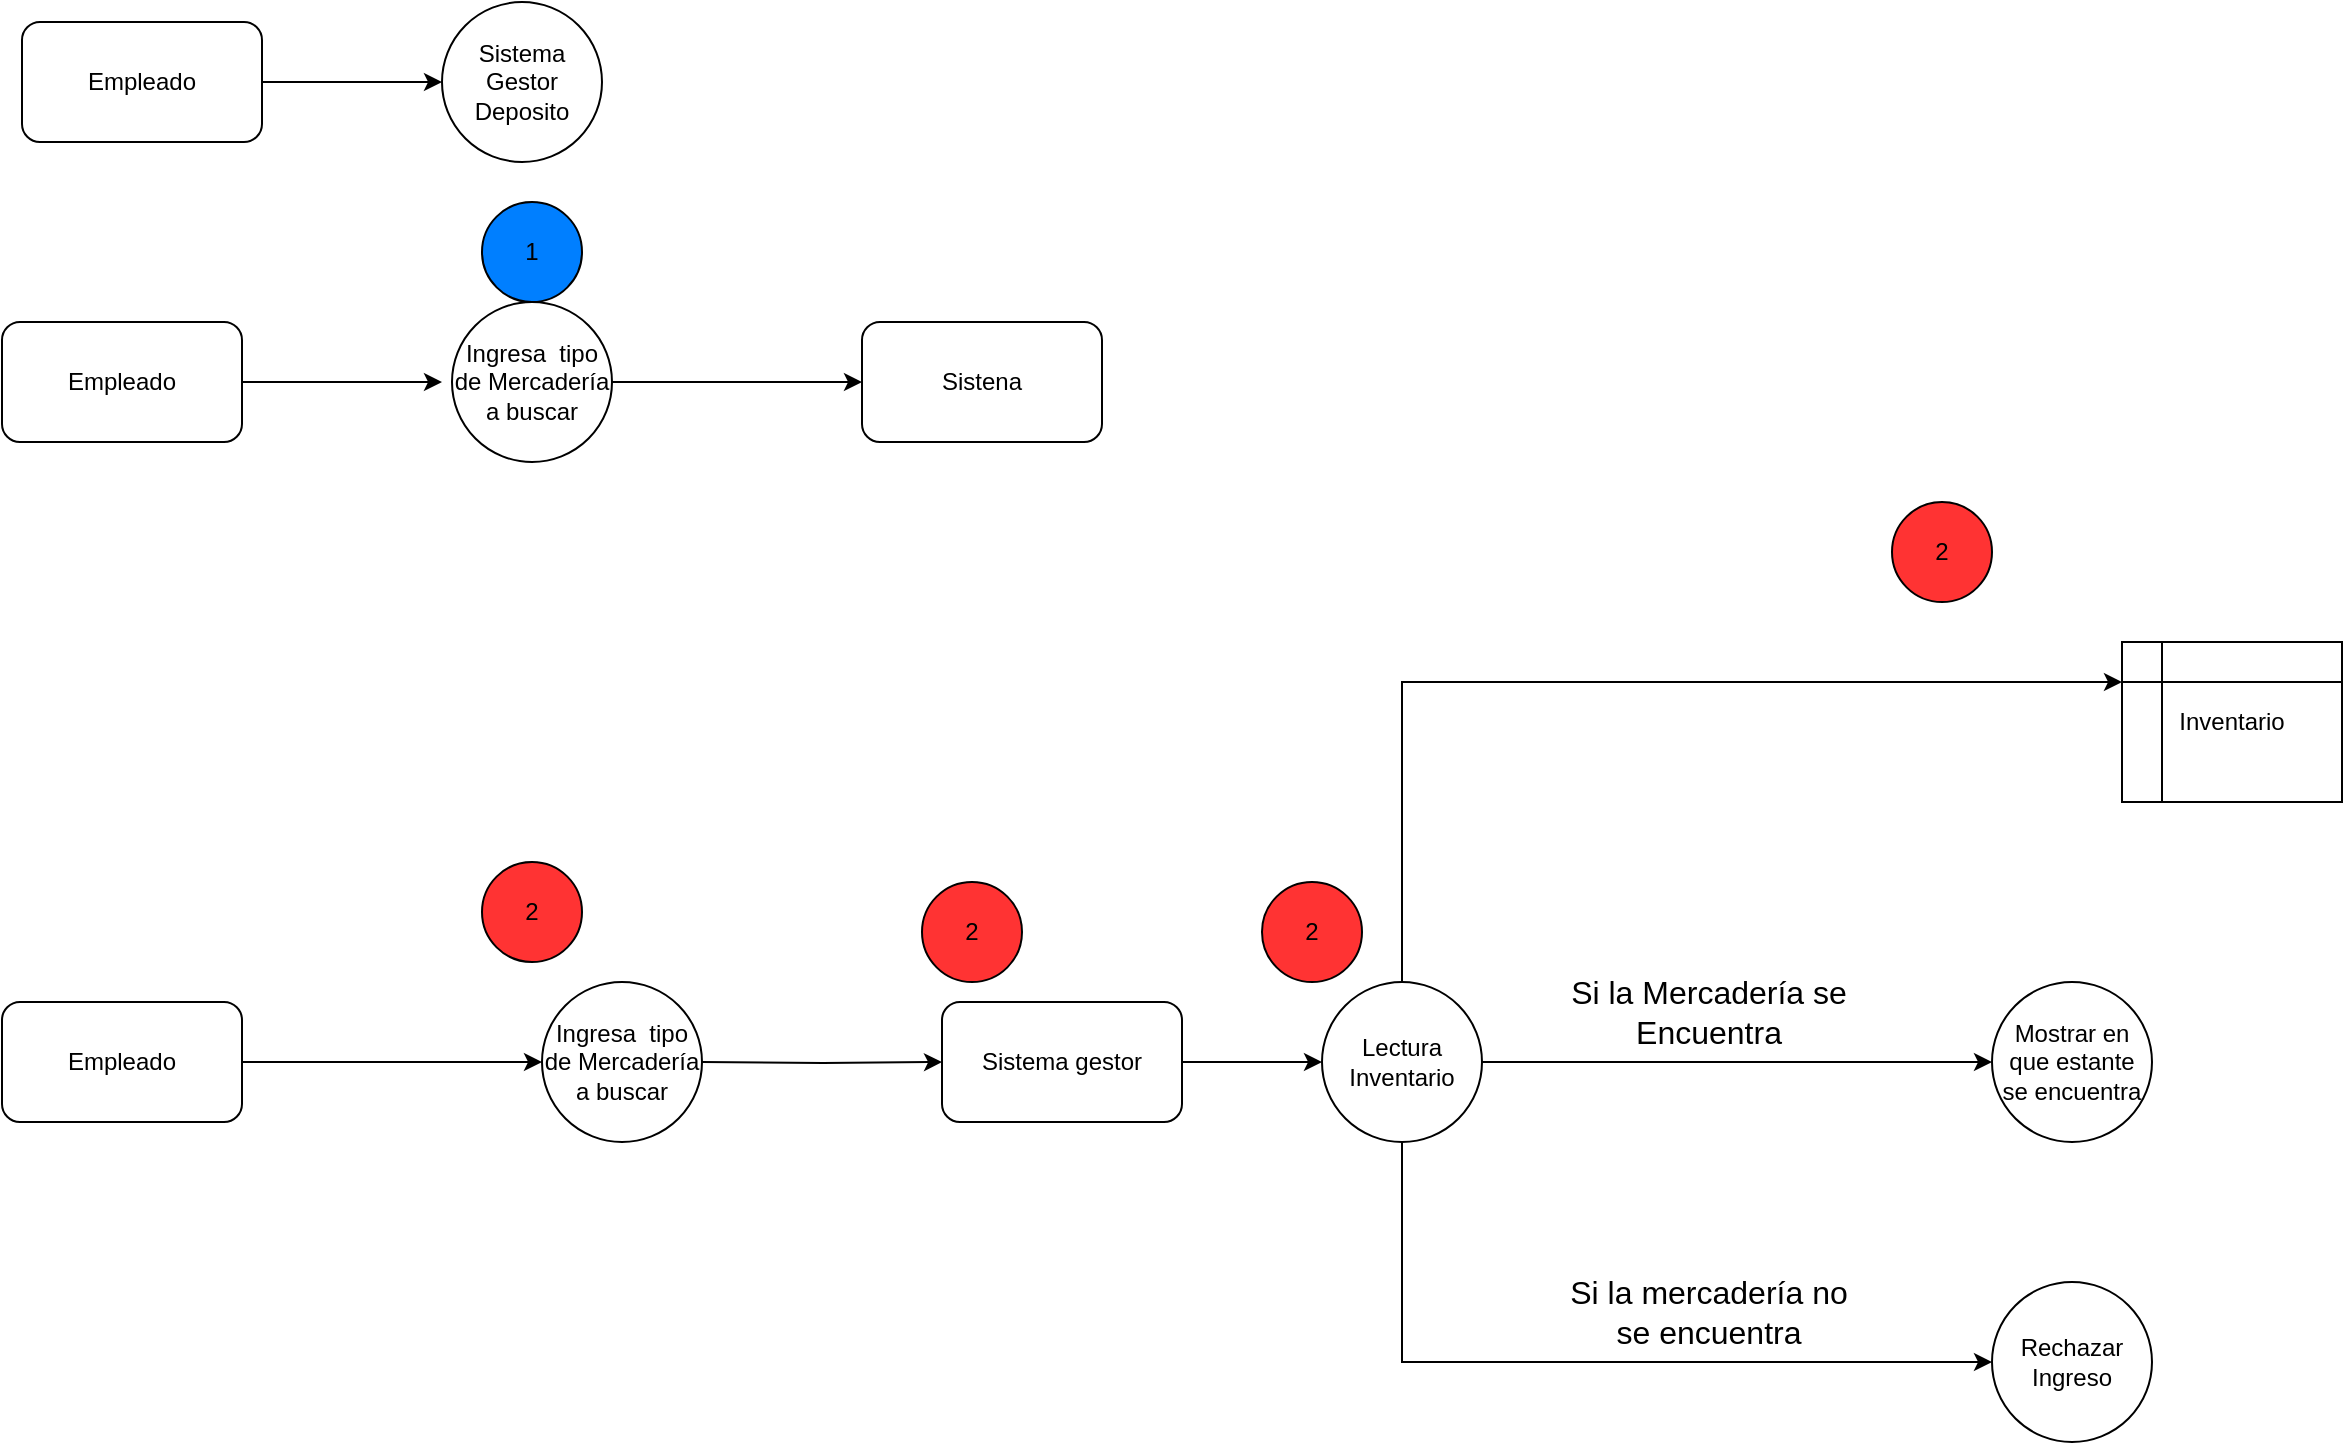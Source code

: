 <mxfile version="21.6.8" type="device">
  <diagram name="Página-1" id="Zokr76eYt8YNLjr2oupd">
    <mxGraphModel dx="926" dy="449" grid="1" gridSize="10" guides="1" tooltips="1" connect="1" arrows="1" fold="1" page="1" pageScale="1" pageWidth="827" pageHeight="1169" math="0" shadow="0">
      <root>
        <mxCell id="0" />
        <mxCell id="1" parent="0" />
        <mxCell id="zNTk1zl7-os2c1LC80qj-1" value="" style="edgeStyle=orthogonalEdgeStyle;rounded=0;orthogonalLoop=1;jettySize=auto;html=1;" edge="1" parent="1" source="zNTk1zl7-os2c1LC80qj-2" target="zNTk1zl7-os2c1LC80qj-4">
          <mxGeometry relative="1" as="geometry" />
        </mxCell>
        <mxCell id="zNTk1zl7-os2c1LC80qj-2" value="Empleado" style="rounded=1;whiteSpace=wrap;html=1;" vertex="1" parent="1">
          <mxGeometry x="60" y="190" width="120" height="60" as="geometry" />
        </mxCell>
        <mxCell id="zNTk1zl7-os2c1LC80qj-4" value="Sistema Gestor Deposito" style="ellipse;whiteSpace=wrap;html=1;aspect=fixed;" vertex="1" parent="1">
          <mxGeometry x="270" y="180" width="80" height="80" as="geometry" />
        </mxCell>
        <mxCell id="zNTk1zl7-os2c1LC80qj-6" value="" style="edgeStyle=orthogonalEdgeStyle;rounded=0;orthogonalLoop=1;jettySize=auto;html=1;" edge="1" parent="1" source="zNTk1zl7-os2c1LC80qj-7">
          <mxGeometry relative="1" as="geometry">
            <mxPoint x="270" y="370" as="targetPoint" />
          </mxGeometry>
        </mxCell>
        <mxCell id="zNTk1zl7-os2c1LC80qj-7" value="Empleado" style="rounded=1;whiteSpace=wrap;html=1;" vertex="1" parent="1">
          <mxGeometry x="50" y="340" width="120" height="60" as="geometry" />
        </mxCell>
        <mxCell id="zNTk1zl7-os2c1LC80qj-8" value="Sistena" style="rounded=1;whiteSpace=wrap;html=1;" vertex="1" parent="1">
          <mxGeometry x="480" y="340" width="120" height="60" as="geometry" />
        </mxCell>
        <mxCell id="zNTk1zl7-os2c1LC80qj-9" style="edgeStyle=orthogonalEdgeStyle;rounded=0;orthogonalLoop=1;jettySize=auto;html=1;entryX=0;entryY=0.5;entryDx=0;entryDy=0;" edge="1" parent="1" source="zNTk1zl7-os2c1LC80qj-10" target="zNTk1zl7-os2c1LC80qj-8">
          <mxGeometry relative="1" as="geometry" />
        </mxCell>
        <mxCell id="zNTk1zl7-os2c1LC80qj-10" value="Ingresa&amp;nbsp; tipo de Mercadería a buscar" style="ellipse;whiteSpace=wrap;html=1;aspect=fixed;" vertex="1" parent="1">
          <mxGeometry x="275" y="330" width="80" height="80" as="geometry" />
        </mxCell>
        <mxCell id="zNTk1zl7-os2c1LC80qj-11" style="edgeStyle=orthogonalEdgeStyle;rounded=0;orthogonalLoop=1;jettySize=auto;html=1;entryX=0;entryY=0.5;entryDx=0;entryDy=0;" edge="1" parent="1" source="zNTk1zl7-os2c1LC80qj-12">
          <mxGeometry relative="1" as="geometry">
            <mxPoint x="320" y="710" as="targetPoint" />
          </mxGeometry>
        </mxCell>
        <mxCell id="zNTk1zl7-os2c1LC80qj-12" value="Empleado" style="rounded=1;whiteSpace=wrap;html=1;" vertex="1" parent="1">
          <mxGeometry x="50" y="680" width="120" height="60" as="geometry" />
        </mxCell>
        <mxCell id="zNTk1zl7-os2c1LC80qj-13" style="edgeStyle=orthogonalEdgeStyle;rounded=0;orthogonalLoop=1;jettySize=auto;html=1;exitX=1;exitY=0.5;exitDx=0;exitDy=0;entryX=0;entryY=0.5;entryDx=0;entryDy=0;" edge="1" parent="1" source="zNTk1zl7-os2c1LC80qj-14" target="zNTk1zl7-os2c1LC80qj-17">
          <mxGeometry relative="1" as="geometry" />
        </mxCell>
        <mxCell id="zNTk1zl7-os2c1LC80qj-14" value="Sistema gestor" style="rounded=1;whiteSpace=wrap;html=1;" vertex="1" parent="1">
          <mxGeometry x="520" y="680" width="120" height="60" as="geometry" />
        </mxCell>
        <mxCell id="zNTk1zl7-os2c1LC80qj-15" style="edgeStyle=orthogonalEdgeStyle;rounded=0;orthogonalLoop=1;jettySize=auto;html=1;exitX=0.5;exitY=0;exitDx=0;exitDy=0;entryX=0;entryY=0.25;entryDx=0;entryDy=0;" edge="1" parent="1" source="zNTk1zl7-os2c1LC80qj-17" target="zNTk1zl7-os2c1LC80qj-22">
          <mxGeometry relative="1" as="geometry">
            <mxPoint x="859.01" y="533.04" as="targetPoint" />
          </mxGeometry>
        </mxCell>
        <mxCell id="zNTk1zl7-os2c1LC80qj-16" style="edgeStyle=orthogonalEdgeStyle;rounded=0;orthogonalLoop=1;jettySize=auto;html=1;entryX=0;entryY=0.5;entryDx=0;entryDy=0;" edge="1" parent="1" source="zNTk1zl7-os2c1LC80qj-17" target="zNTk1zl7-os2c1LC80qj-19">
          <mxGeometry relative="1" as="geometry" />
        </mxCell>
        <mxCell id="zNTk1zl7-os2c1LC80qj-33" style="edgeStyle=orthogonalEdgeStyle;rounded=0;orthogonalLoop=1;jettySize=auto;html=1;exitX=0.5;exitY=1;exitDx=0;exitDy=0;entryX=0;entryY=0.5;entryDx=0;entryDy=0;" edge="1" parent="1" source="zNTk1zl7-os2c1LC80qj-17" target="zNTk1zl7-os2c1LC80qj-32">
          <mxGeometry relative="1" as="geometry" />
        </mxCell>
        <mxCell id="zNTk1zl7-os2c1LC80qj-17" value="Lectura Inventario" style="ellipse;whiteSpace=wrap;html=1;aspect=fixed;" vertex="1" parent="1">
          <mxGeometry x="710" y="670" width="80" height="80" as="geometry" />
        </mxCell>
        <mxCell id="zNTk1zl7-os2c1LC80qj-19" value="Mostrar en que estante se encuentra" style="ellipse;whiteSpace=wrap;html=1;aspect=fixed;" vertex="1" parent="1">
          <mxGeometry x="1045" y="670" width="80" height="80" as="geometry" />
        </mxCell>
        <mxCell id="zNTk1zl7-os2c1LC80qj-20" style="edgeStyle=orthogonalEdgeStyle;rounded=0;orthogonalLoop=1;jettySize=auto;html=1;exitX=1;exitY=0.5;exitDx=0;exitDy=0;" edge="1" parent="1" target="zNTk1zl7-os2c1LC80qj-14">
          <mxGeometry relative="1" as="geometry">
            <mxPoint x="400" y="710" as="sourcePoint" />
          </mxGeometry>
        </mxCell>
        <mxCell id="zNTk1zl7-os2c1LC80qj-22" value="Inventario" style="shape=internalStorage;whiteSpace=wrap;html=1;backgroundOutline=1;" vertex="1" parent="1">
          <mxGeometry x="1110" y="500" width="110" height="80" as="geometry" />
        </mxCell>
        <mxCell id="zNTk1zl7-os2c1LC80qj-24" value="1" style="ellipse;whiteSpace=wrap;html=1;aspect=fixed;fillColor=#007FFF;" vertex="1" parent="1">
          <mxGeometry x="290" y="280" width="50" height="50" as="geometry" />
        </mxCell>
        <mxCell id="zNTk1zl7-os2c1LC80qj-25" value="2" style="ellipse;whiteSpace=wrap;html=1;aspect=fixed;fillColor=#FF3333;" vertex="1" parent="1">
          <mxGeometry x="290" y="610" width="50" height="50" as="geometry" />
        </mxCell>
        <mxCell id="zNTk1zl7-os2c1LC80qj-26" value="2" style="ellipse;whiteSpace=wrap;html=1;aspect=fixed;fillColor=#FF3333;" vertex="1" parent="1">
          <mxGeometry x="510" y="620" width="50" height="50" as="geometry" />
        </mxCell>
        <mxCell id="zNTk1zl7-os2c1LC80qj-27" value="2" style="ellipse;whiteSpace=wrap;html=1;aspect=fixed;fillColor=#FF3333;" vertex="1" parent="1">
          <mxGeometry x="680" y="620" width="50" height="50" as="geometry" />
        </mxCell>
        <mxCell id="zNTk1zl7-os2c1LC80qj-28" value="2" style="ellipse;whiteSpace=wrap;html=1;aspect=fixed;fillColor=#FF3333;" vertex="1" parent="1">
          <mxGeometry x="995" y="430" width="50" height="50" as="geometry" />
        </mxCell>
        <mxCell id="zNTk1zl7-os2c1LC80qj-30" value="&lt;font style=&quot;font-size: 16px;&quot;&gt;Si la Mercadería se Encuentra&lt;/font&gt;" style="text;html=1;strokeColor=none;fillColor=none;align=center;verticalAlign=middle;whiteSpace=wrap;rounded=0;" vertex="1" parent="1">
          <mxGeometry x="827" y="670" width="153" height="30" as="geometry" />
        </mxCell>
        <mxCell id="zNTk1zl7-os2c1LC80qj-31" value="&lt;font style=&quot;font-size: 16px;&quot;&gt;Si la mercadería no se encuentra&lt;/font&gt;" style="text;html=1;strokeColor=none;fillColor=none;align=center;verticalAlign=middle;whiteSpace=wrap;rounded=0;" vertex="1" parent="1">
          <mxGeometry x="827" y="820" width="153" height="30" as="geometry" />
        </mxCell>
        <mxCell id="zNTk1zl7-os2c1LC80qj-32" value="Rechazar Ingreso" style="ellipse;whiteSpace=wrap;html=1;aspect=fixed;" vertex="1" parent="1">
          <mxGeometry x="1045" y="820" width="80" height="80" as="geometry" />
        </mxCell>
        <mxCell id="zNTk1zl7-os2c1LC80qj-35" value="Ingresa&amp;nbsp; tipo de Mercadería a buscar" style="ellipse;whiteSpace=wrap;html=1;aspect=fixed;" vertex="1" parent="1">
          <mxGeometry x="320" y="670" width="80" height="80" as="geometry" />
        </mxCell>
      </root>
    </mxGraphModel>
  </diagram>
</mxfile>
